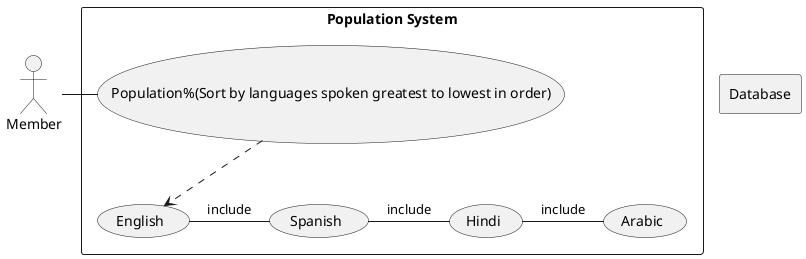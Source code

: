 @startuml


actor User as "Member"

rectangle Database

rectangle "Population System" {


    usecase UC5 as "Population%(Sort by languages spoken greatest to lowest in order)"



    usecase UC4 as "English"

    usecase UC6 as "Hindi"

    usecase UC7 as "Spanish"

    usecase UC8 as "Arabic"

    User - UC5
    UC5 ..> UC4
    UC7 - UC6 : include
    UC4 - UC7 : include
   UC6 - UC8 : include
@enduml